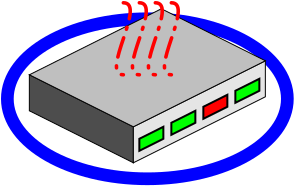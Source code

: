 <?xml version="1.0" encoding="UTF-8"?>
<dia:diagram xmlns:dia="http://www.lysator.liu.se/~alla/dia/">
  <dia:layer name="Background" visible="true" connectable="true">
    <dia:object type="Standard - Ellipse" version="0" id="O0">
      <dia:attribute name="obj_pos">
        <dia:point val="-1,1"/>
      </dia:attribute>
      <dia:attribute name="obj_bb">
        <dia:rectangle val="-1.317,0.682;13.318,9.318"/>
      </dia:attribute>
      <dia:attribute name="elem_corner">
        <dia:point val="-1,1"/>
      </dia:attribute>
      <dia:attribute name="elem_width">
        <dia:real val="14"/>
      </dia:attribute>
      <dia:attribute name="elem_height">
        <dia:real val="8"/>
      </dia:attribute>
      <dia:attribute name="border_width">
        <dia:real val="0.635"/>
      </dia:attribute>
      <dia:attribute name="border_color">
        <dia:color val="#0000ffff"/>
      </dia:attribute>
      <dia:attribute name="show_background">
        <dia:boolean val="false"/>
      </dia:attribute>
    </dia:object>
  </dia:layer>
  <dia:layer name="Box" visible="true" connectable="true">
    <dia:object type="Standard - Polygon" version="0" id="O1">
      <dia:attribute name="obj_pos">
        <dia:point val="0.1,3.8"/>
      </dia:attribute>
      <dia:attribute name="obj_bb">
        <dia:rectangle val="0.1,3.8;5.3,8.2"/>
      </dia:attribute>
      <dia:attribute name="poly_points">
        <dia:point val="0.1,3.8"/>
        <dia:point val="5.3,6.4"/>
        <dia:point val="5.3,8.2"/>
        <dia:point val="0.1,5.6"/>
      </dia:attribute>
      <dia:attribute name="line_width">
        <dia:real val="0"/>
      </dia:attribute>
      <dia:attribute name="inner_color">
        <dia:color val="#4d4d4dff"/>
      </dia:attribute>
      <dia:attribute name="show_background">
        <dia:boolean val="true"/>
      </dia:attribute>
    </dia:object>
    <dia:object type="Standard - Polygon" version="0" id="O2">
      <dia:attribute name="obj_pos">
        <dia:point val="5.3,6.4"/>
      </dia:attribute>
      <dia:attribute name="obj_bb">
        <dia:rectangle val="5.3,3.1;11.9,8.2"/>
      </dia:attribute>
      <dia:attribute name="poly_points">
        <dia:point val="5.3,6.4"/>
        <dia:point val="11.9,3.1"/>
        <dia:point val="11.9,4.9"/>
        <dia:point val="5.3,8.2"/>
      </dia:attribute>
      <dia:attribute name="line_width">
        <dia:real val="0"/>
      </dia:attribute>
      <dia:attribute name="inner_color">
        <dia:color val="#e5e5e5ff"/>
      </dia:attribute>
      <dia:attribute name="show_background">
        <dia:boolean val="true"/>
      </dia:attribute>
    </dia:object>
    <dia:object type="Standard - Polygon" version="0" id="O3">
      <dia:attribute name="obj_pos">
        <dia:point val="0.1,3.8"/>
      </dia:attribute>
      <dia:attribute name="obj_bb">
        <dia:rectangle val="0.1,0.5;11.9,6.4"/>
      </dia:attribute>
      <dia:attribute name="poly_points">
        <dia:point val="0.1,3.8"/>
        <dia:point val="6.7,0.5"/>
        <dia:point val="11.9,3.1"/>
        <dia:point val="5.3,6.4"/>
      </dia:attribute>
      <dia:attribute name="line_width">
        <dia:real val="0"/>
      </dia:attribute>
      <dia:attribute name="inner_color">
        <dia:color val="#bfbfbfff"/>
      </dia:attribute>
      <dia:attribute name="show_background">
        <dia:boolean val="true"/>
      </dia:attribute>
    </dia:object>
    <dia:object type="Standard - Polygon" version="0" id="O4">
      <dia:attribute name="obj_pos">
        <dia:point val="5.6,7"/>
      </dia:attribute>
      <dia:attribute name="obj_bb">
        <dia:rectangle val="5.55,6.319;6.85,7.681"/>
      </dia:attribute>
      <dia:attribute name="poly_points">
        <dia:point val="5.6,7"/>
        <dia:point val="6.8,6.4"/>
        <dia:point val="6.8,7"/>
        <dia:point val="5.6,7.6"/>
      </dia:attribute>
      <dia:attribute name="inner_color">
        <dia:color val="#00ff00ff"/>
      </dia:attribute>
      <dia:attribute name="show_background">
        <dia:boolean val="true"/>
      </dia:attribute>
    </dia:object>
    <dia:object type="Standard - Polygon" version="0" id="O5">
      <dia:attribute name="obj_pos">
        <dia:point val="7.2,6.2"/>
      </dia:attribute>
      <dia:attribute name="obj_bb">
        <dia:rectangle val="7.15,5.519;8.45,6.881"/>
      </dia:attribute>
      <dia:attribute name="poly_points">
        <dia:point val="7.2,6.2"/>
        <dia:point val="8.4,5.6"/>
        <dia:point val="8.4,6.2"/>
        <dia:point val="7.2,6.8"/>
      </dia:attribute>
      <dia:attribute name="inner_color">
        <dia:color val="#00ff00ff"/>
      </dia:attribute>
      <dia:attribute name="show_background">
        <dia:boolean val="true"/>
      </dia:attribute>
    </dia:object>
    <dia:object type="Standard - Polygon" version="0" id="O6">
      <dia:attribute name="obj_pos">
        <dia:point val="8.8,5.4"/>
      </dia:attribute>
      <dia:attribute name="obj_bb">
        <dia:rectangle val="8.75,4.719;10.05,6.081"/>
      </dia:attribute>
      <dia:attribute name="poly_points">
        <dia:point val="8.8,5.4"/>
        <dia:point val="10,4.8"/>
        <dia:point val="10,5.4"/>
        <dia:point val="8.8,6"/>
      </dia:attribute>
      <dia:attribute name="inner_color">
        <dia:color val="#ff0000ff"/>
      </dia:attribute>
      <dia:attribute name="show_background">
        <dia:boolean val="true"/>
      </dia:attribute>
    </dia:object>
    <dia:object type="Standard - Polygon" version="0" id="O7">
      <dia:attribute name="obj_pos">
        <dia:point val="10.4,4.6"/>
      </dia:attribute>
      <dia:attribute name="obj_bb">
        <dia:rectangle val="10.35,3.919;11.65,5.281"/>
      </dia:attribute>
      <dia:attribute name="poly_points">
        <dia:point val="10.4,4.6"/>
        <dia:point val="11.6,4"/>
        <dia:point val="11.6,4.6"/>
        <dia:point val="10.4,5.2"/>
      </dia:attribute>
      <dia:attribute name="inner_color">
        <dia:color val="#00ff00ff"/>
      </dia:attribute>
      <dia:attribute name="show_background">
        <dia:boolean val="true"/>
      </dia:attribute>
    </dia:object>
  </dia:layer>
  <dia:layer name="Deco" visible="true" connectable="true" active="true">
    <dia:object type="Standard - BezierLine" version="0" id="O8">
      <dia:attribute name="obj_pos">
        <dia:point val="4.8,0.2"/>
      </dia:attribute>
      <dia:attribute name="obj_bb">
        <dia:rectangle val="4.366,0.111;5.234,3.889"/>
      </dia:attribute>
      <dia:attribute name="bez_points">
        <dia:point val="4.8,0.2"/>
        <dia:point val="5.995,0.2"/>
        <dia:point val="3.605,3.8"/>
        <dia:point val="4.8,3.8"/>
      </dia:attribute>
      <dia:attribute name="corner_types">
        <dia:enum val="0"/>
        <dia:enum val="0"/>
      </dia:attribute>
      <dia:attribute name="line_color">
        <dia:color val="#ff0000ff"/>
      </dia:attribute>
      <dia:attribute name="line_width">
        <dia:real val="0.178"/>
      </dia:attribute>
      <dia:attribute name="line_style">
        <dia:enum val="2"/>
      </dia:attribute>
      <dia:attribute name="line_caps">
        <dia:enum val="1"/>
      </dia:attribute>
    </dia:object>
    <dia:object type="Standard - BezierLine" version="0" id="O9">
      <dia:attribute name="obj_pos">
        <dia:point val="5.6,0.2"/>
      </dia:attribute>
      <dia:attribute name="obj_bb">
        <dia:rectangle val="5.166,0.111;6.034,3.889"/>
      </dia:attribute>
      <dia:attribute name="bez_points">
        <dia:point val="5.6,0.2"/>
        <dia:point val="6.795,0.2"/>
        <dia:point val="4.405,3.8"/>
        <dia:point val="5.6,3.8"/>
      </dia:attribute>
      <dia:attribute name="corner_types">
        <dia:enum val="0"/>
        <dia:enum val="0"/>
      </dia:attribute>
      <dia:attribute name="line_color">
        <dia:color val="#ff0000ff"/>
      </dia:attribute>
      <dia:attribute name="line_width">
        <dia:real val="0.178"/>
      </dia:attribute>
      <dia:attribute name="line_style">
        <dia:enum val="2"/>
      </dia:attribute>
      <dia:attribute name="line_caps">
        <dia:enum val="1"/>
      </dia:attribute>
    </dia:object>
    <dia:object type="Standard - BezierLine" version="0" id="O10">
      <dia:attribute name="obj_pos">
        <dia:point val="6.4,0.2"/>
      </dia:attribute>
      <dia:attribute name="obj_bb">
        <dia:rectangle val="5.966,0.111;6.834,3.889"/>
      </dia:attribute>
      <dia:attribute name="bez_points">
        <dia:point val="6.4,0.2"/>
        <dia:point val="7.595,0.2"/>
        <dia:point val="5.205,3.8"/>
        <dia:point val="6.4,3.8"/>
      </dia:attribute>
      <dia:attribute name="corner_types">
        <dia:enum val="0"/>
        <dia:enum val="0"/>
      </dia:attribute>
      <dia:attribute name="line_color">
        <dia:color val="#ff0000ff"/>
      </dia:attribute>
      <dia:attribute name="line_width">
        <dia:real val="0.178"/>
      </dia:attribute>
      <dia:attribute name="line_style">
        <dia:enum val="2"/>
      </dia:attribute>
      <dia:attribute name="line_caps">
        <dia:enum val="1"/>
      </dia:attribute>
    </dia:object>
    <dia:object type="Standard - BezierLine" version="0" id="O11">
      <dia:attribute name="obj_pos">
        <dia:point val="7.2,0.2"/>
      </dia:attribute>
      <dia:attribute name="obj_bb">
        <dia:rectangle val="6.766,0.111;7.634,3.889"/>
      </dia:attribute>
      <dia:attribute name="bez_points">
        <dia:point val="7.2,0.2"/>
        <dia:point val="8.395,0.2"/>
        <dia:point val="6.005,3.8"/>
        <dia:point val="7.2,3.8"/>
      </dia:attribute>
      <dia:attribute name="corner_types">
        <dia:enum val="0"/>
        <dia:enum val="0"/>
      </dia:attribute>
      <dia:attribute name="line_color">
        <dia:color val="#ff0000ff"/>
      </dia:attribute>
      <dia:attribute name="line_width">
        <dia:real val="0.178"/>
      </dia:attribute>
      <dia:attribute name="line_style">
        <dia:enum val="2"/>
      </dia:attribute>
      <dia:attribute name="line_caps">
        <dia:enum val="1"/>
      </dia:attribute>
    </dia:object>
  </dia:layer>
</dia:diagram>
